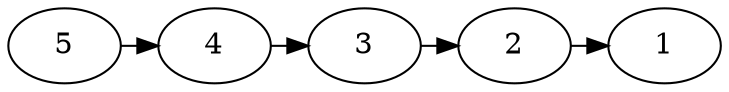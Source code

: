 // GraficaListaSimple
digraph {
	4 [label=5]
	3 [label=4]
		4 -> 3 [constraint=false]
	3 [label=4]
	2 [label=3]
		3 -> 2 [constraint=false]
	2 [label=3]
	1 [label=2]
		2 -> 1 [constraint=false]
	1 [label=2]
	0 [label=1]
		1 -> 0 [constraint=false]
}